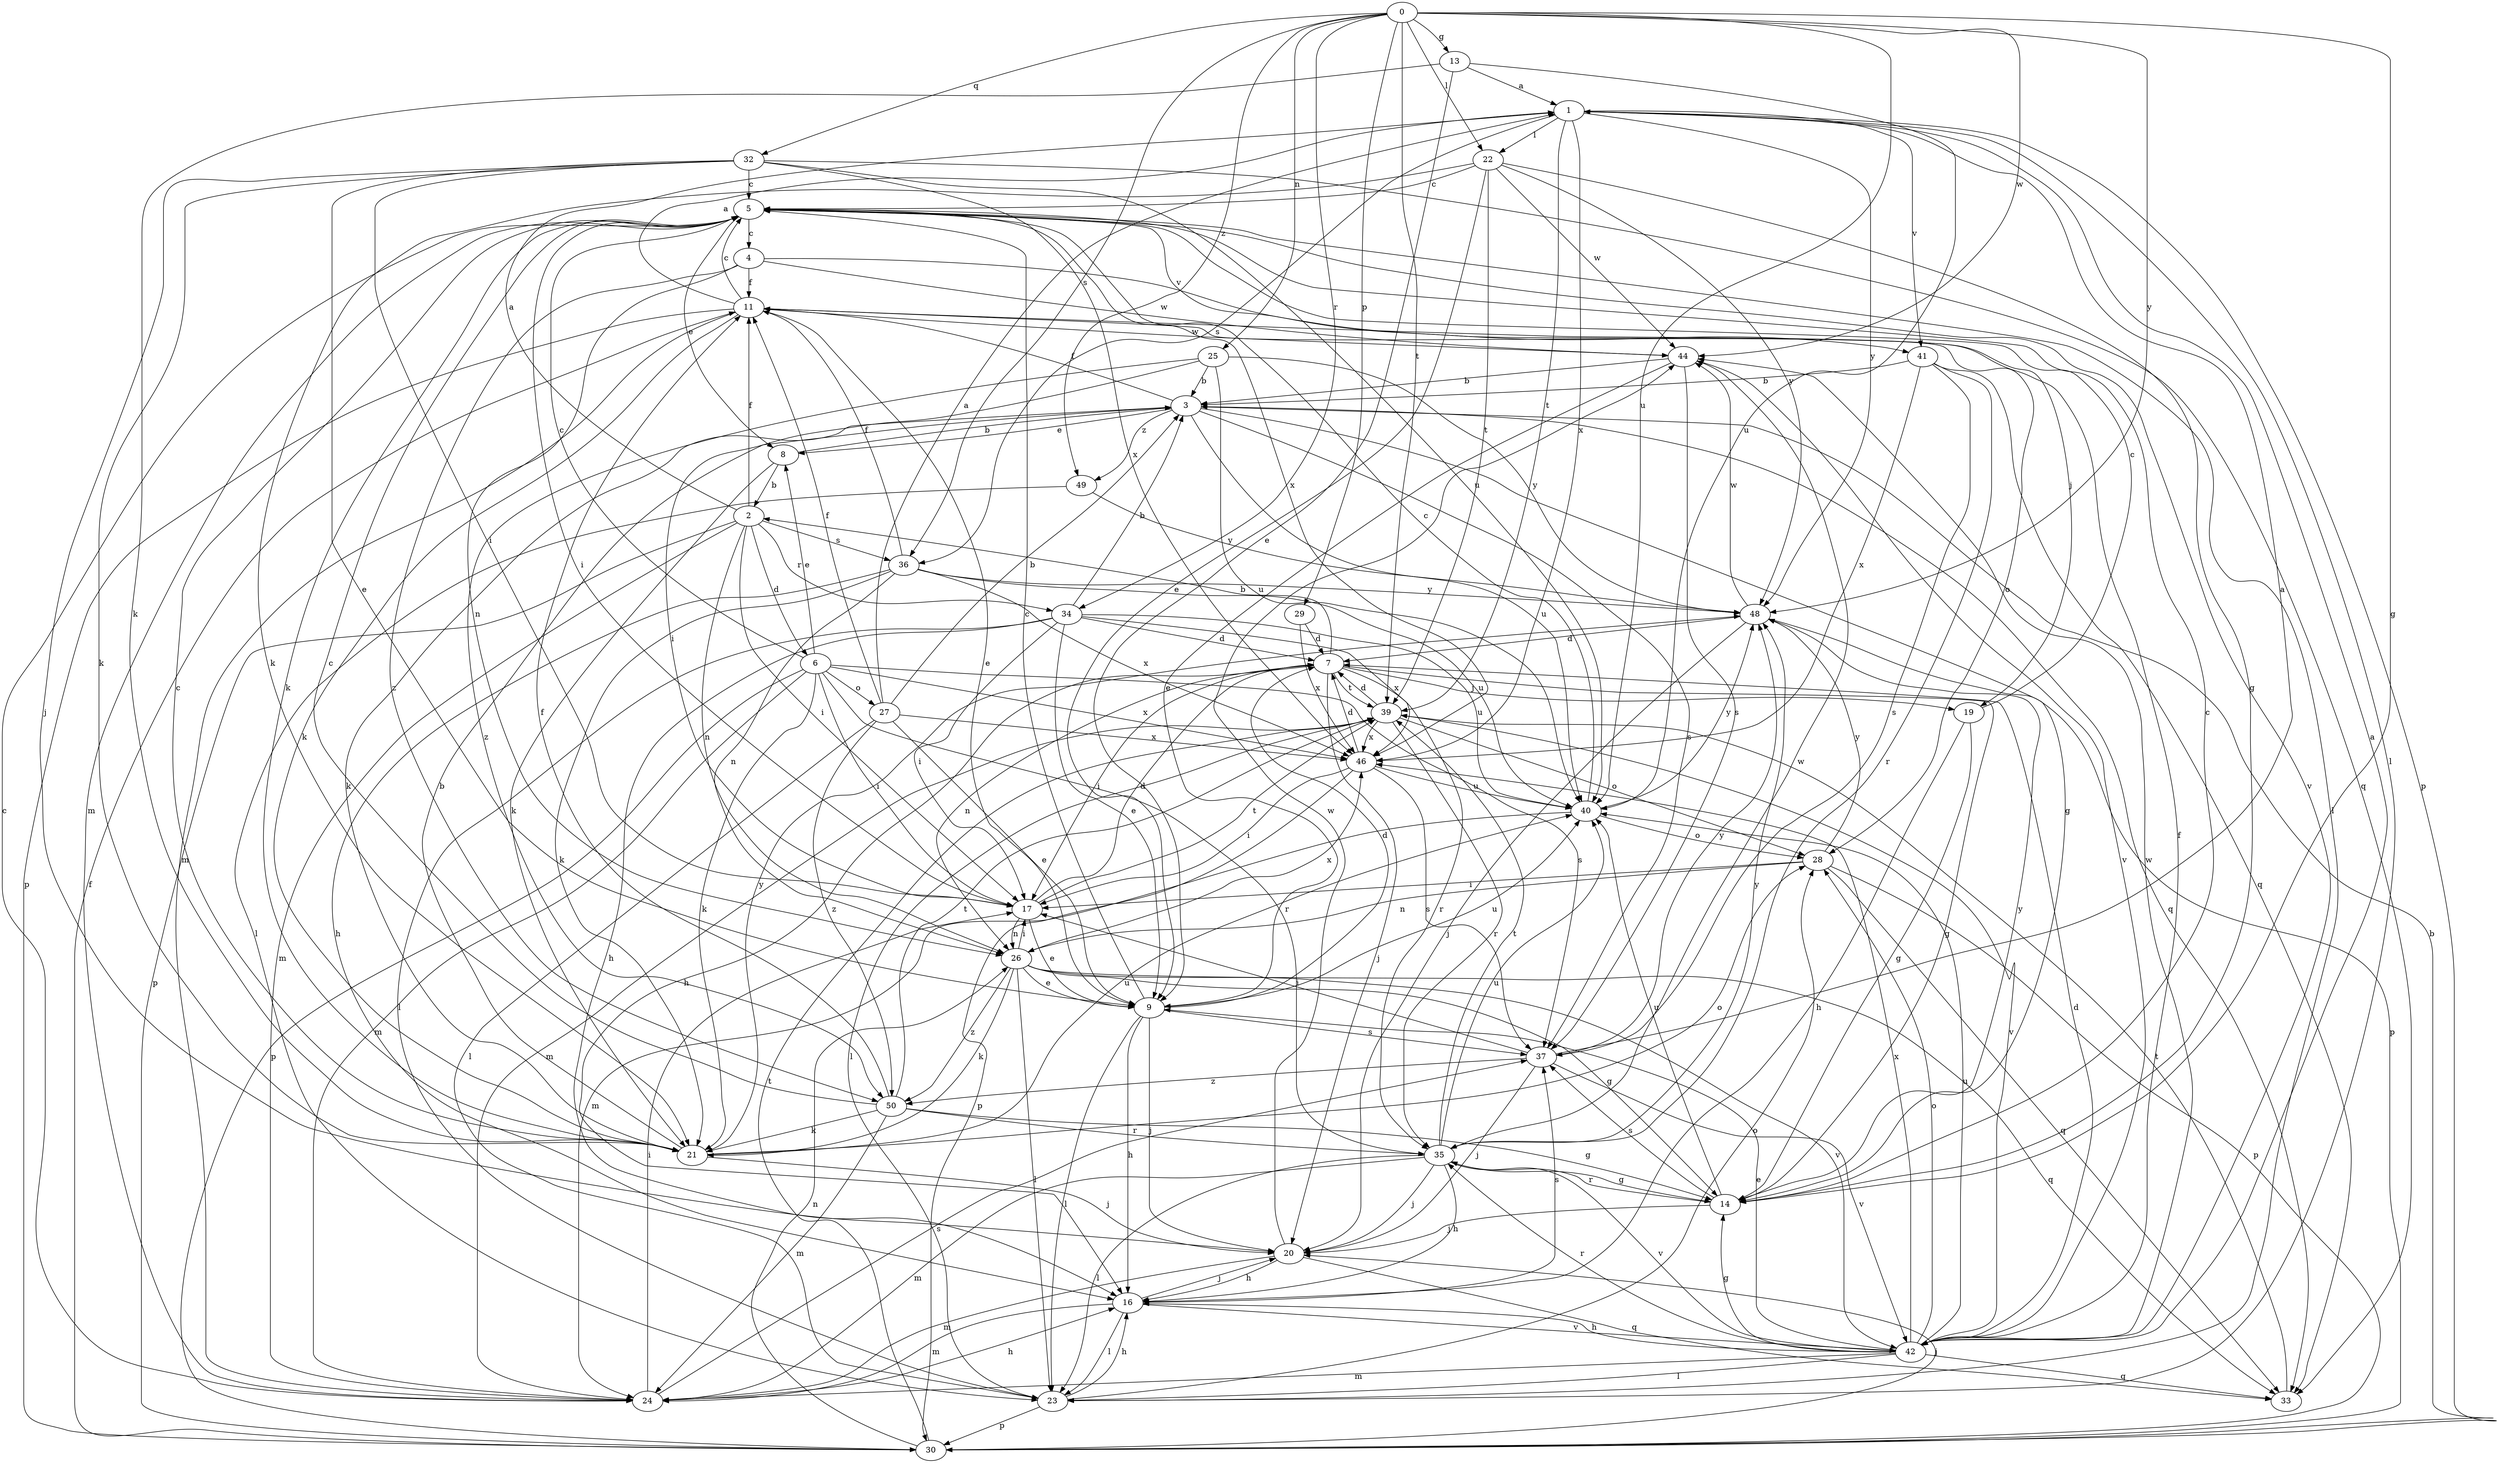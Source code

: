 strict digraph  {
0;
1;
2;
3;
4;
5;
6;
7;
8;
9;
11;
13;
14;
16;
17;
19;
20;
21;
22;
23;
24;
25;
26;
27;
28;
29;
30;
32;
33;
34;
35;
36;
37;
39;
40;
41;
42;
44;
46;
48;
49;
50;
0 -> 13  [label=g];
0 -> 14  [label=g];
0 -> 22  [label=l];
0 -> 25  [label=n];
0 -> 29  [label=p];
0 -> 32  [label=q];
0 -> 34  [label=r];
0 -> 36  [label=s];
0 -> 39  [label=t];
0 -> 40  [label=u];
0 -> 44  [label=w];
0 -> 48  [label=y];
0 -> 49  [label=z];
1 -> 22  [label=l];
1 -> 23  [label=l];
1 -> 30  [label=p];
1 -> 36  [label=s];
1 -> 39  [label=t];
1 -> 41  [label=v];
1 -> 46  [label=x];
1 -> 48  [label=y];
2 -> 1  [label=a];
2 -> 6  [label=d];
2 -> 11  [label=f];
2 -> 17  [label=i];
2 -> 24  [label=m];
2 -> 26  [label=n];
2 -> 30  [label=p];
2 -> 34  [label=r];
2 -> 36  [label=s];
3 -> 8  [label=e];
3 -> 11  [label=f];
3 -> 14  [label=g];
3 -> 21  [label=k];
3 -> 33  [label=q];
3 -> 37  [label=s];
3 -> 40  [label=u];
3 -> 49  [label=z];
4 -> 11  [label=f];
4 -> 19  [label=j];
4 -> 26  [label=n];
4 -> 44  [label=w];
4 -> 50  [label=z];
5 -> 4  [label=c];
5 -> 8  [label=e];
5 -> 17  [label=i];
5 -> 21  [label=k];
5 -> 23  [label=l];
5 -> 24  [label=m];
5 -> 41  [label=v];
5 -> 42  [label=v];
5 -> 46  [label=x];
6 -> 5  [label=c];
6 -> 8  [label=e];
6 -> 17  [label=i];
6 -> 21  [label=k];
6 -> 24  [label=m];
6 -> 27  [label=o];
6 -> 30  [label=p];
6 -> 35  [label=r];
6 -> 37  [label=s];
6 -> 46  [label=x];
7 -> 2  [label=b];
7 -> 14  [label=g];
7 -> 16  [label=h];
7 -> 17  [label=i];
7 -> 19  [label=j];
7 -> 20  [label=j];
7 -> 26  [label=n];
7 -> 35  [label=r];
7 -> 39  [label=t];
8 -> 2  [label=b];
8 -> 3  [label=b];
8 -> 21  [label=k];
9 -> 5  [label=c];
9 -> 7  [label=d];
9 -> 16  [label=h];
9 -> 20  [label=j];
9 -> 23  [label=l];
9 -> 37  [label=s];
9 -> 40  [label=u];
11 -> 1  [label=a];
11 -> 5  [label=c];
11 -> 9  [label=e];
11 -> 21  [label=k];
11 -> 24  [label=m];
11 -> 28  [label=o];
11 -> 30  [label=p];
11 -> 44  [label=w];
13 -> 1  [label=a];
13 -> 9  [label=e];
13 -> 21  [label=k];
13 -> 40  [label=u];
14 -> 5  [label=c];
14 -> 20  [label=j];
14 -> 35  [label=r];
14 -> 37  [label=s];
14 -> 40  [label=u];
14 -> 48  [label=y];
16 -> 20  [label=j];
16 -> 23  [label=l];
16 -> 24  [label=m];
16 -> 37  [label=s];
16 -> 42  [label=v];
17 -> 7  [label=d];
17 -> 9  [label=e];
17 -> 26  [label=n];
17 -> 39  [label=t];
19 -> 5  [label=c];
19 -> 14  [label=g];
19 -> 16  [label=h];
20 -> 16  [label=h];
20 -> 24  [label=m];
20 -> 33  [label=q];
20 -> 44  [label=w];
21 -> 3  [label=b];
21 -> 5  [label=c];
21 -> 20  [label=j];
21 -> 28  [label=o];
21 -> 40  [label=u];
21 -> 48  [label=y];
22 -> 5  [label=c];
22 -> 9  [label=e];
22 -> 14  [label=g];
22 -> 21  [label=k];
22 -> 39  [label=t];
22 -> 44  [label=w];
22 -> 48  [label=y];
23 -> 16  [label=h];
23 -> 28  [label=o];
23 -> 30  [label=p];
24 -> 5  [label=c];
24 -> 16  [label=h];
24 -> 17  [label=i];
24 -> 37  [label=s];
25 -> 3  [label=b];
25 -> 17  [label=i];
25 -> 40  [label=u];
25 -> 48  [label=y];
25 -> 50  [label=z];
26 -> 9  [label=e];
26 -> 14  [label=g];
26 -> 17  [label=i];
26 -> 21  [label=k];
26 -> 23  [label=l];
26 -> 33  [label=q];
26 -> 42  [label=v];
26 -> 46  [label=x];
26 -> 50  [label=z];
27 -> 1  [label=a];
27 -> 3  [label=b];
27 -> 9  [label=e];
27 -> 11  [label=f];
27 -> 23  [label=l];
27 -> 46  [label=x];
27 -> 50  [label=z];
28 -> 17  [label=i];
28 -> 26  [label=n];
28 -> 30  [label=p];
28 -> 33  [label=q];
28 -> 48  [label=y];
29 -> 7  [label=d];
29 -> 46  [label=x];
30 -> 3  [label=b];
30 -> 11  [label=f];
30 -> 20  [label=j];
30 -> 26  [label=n];
30 -> 39  [label=t];
32 -> 5  [label=c];
32 -> 9  [label=e];
32 -> 17  [label=i];
32 -> 20  [label=j];
32 -> 21  [label=k];
32 -> 33  [label=q];
32 -> 40  [label=u];
32 -> 46  [label=x];
33 -> 39  [label=t];
34 -> 3  [label=b];
34 -> 7  [label=d];
34 -> 9  [label=e];
34 -> 16  [label=h];
34 -> 17  [label=i];
34 -> 23  [label=l];
34 -> 40  [label=u];
34 -> 46  [label=x];
35 -> 14  [label=g];
35 -> 16  [label=h];
35 -> 20  [label=j];
35 -> 23  [label=l];
35 -> 24  [label=m];
35 -> 39  [label=t];
35 -> 40  [label=u];
35 -> 42  [label=v];
35 -> 44  [label=w];
35 -> 48  [label=y];
36 -> 11  [label=f];
36 -> 16  [label=h];
36 -> 21  [label=k];
36 -> 26  [label=n];
36 -> 40  [label=u];
36 -> 46  [label=x];
36 -> 48  [label=y];
37 -> 1  [label=a];
37 -> 17  [label=i];
37 -> 20  [label=j];
37 -> 42  [label=v];
37 -> 48  [label=y];
37 -> 50  [label=z];
39 -> 7  [label=d];
39 -> 23  [label=l];
39 -> 24  [label=m];
39 -> 28  [label=o];
39 -> 35  [label=r];
39 -> 42  [label=v];
39 -> 46  [label=x];
40 -> 5  [label=c];
40 -> 24  [label=m];
40 -> 28  [label=o];
40 -> 48  [label=y];
41 -> 3  [label=b];
41 -> 33  [label=q];
41 -> 35  [label=r];
41 -> 37  [label=s];
41 -> 46  [label=x];
42 -> 1  [label=a];
42 -> 7  [label=d];
42 -> 9  [label=e];
42 -> 11  [label=f];
42 -> 14  [label=g];
42 -> 16  [label=h];
42 -> 23  [label=l];
42 -> 24  [label=m];
42 -> 28  [label=o];
42 -> 33  [label=q];
42 -> 35  [label=r];
42 -> 40  [label=u];
42 -> 44  [label=w];
42 -> 46  [label=x];
44 -> 3  [label=b];
44 -> 9  [label=e];
44 -> 37  [label=s];
44 -> 42  [label=v];
46 -> 7  [label=d];
46 -> 17  [label=i];
46 -> 30  [label=p];
46 -> 37  [label=s];
46 -> 40  [label=u];
48 -> 7  [label=d];
48 -> 20  [label=j];
48 -> 30  [label=p];
48 -> 44  [label=w];
49 -> 23  [label=l];
49 -> 48  [label=y];
50 -> 5  [label=c];
50 -> 11  [label=f];
50 -> 14  [label=g];
50 -> 21  [label=k];
50 -> 24  [label=m];
50 -> 35  [label=r];
50 -> 39  [label=t];
}

